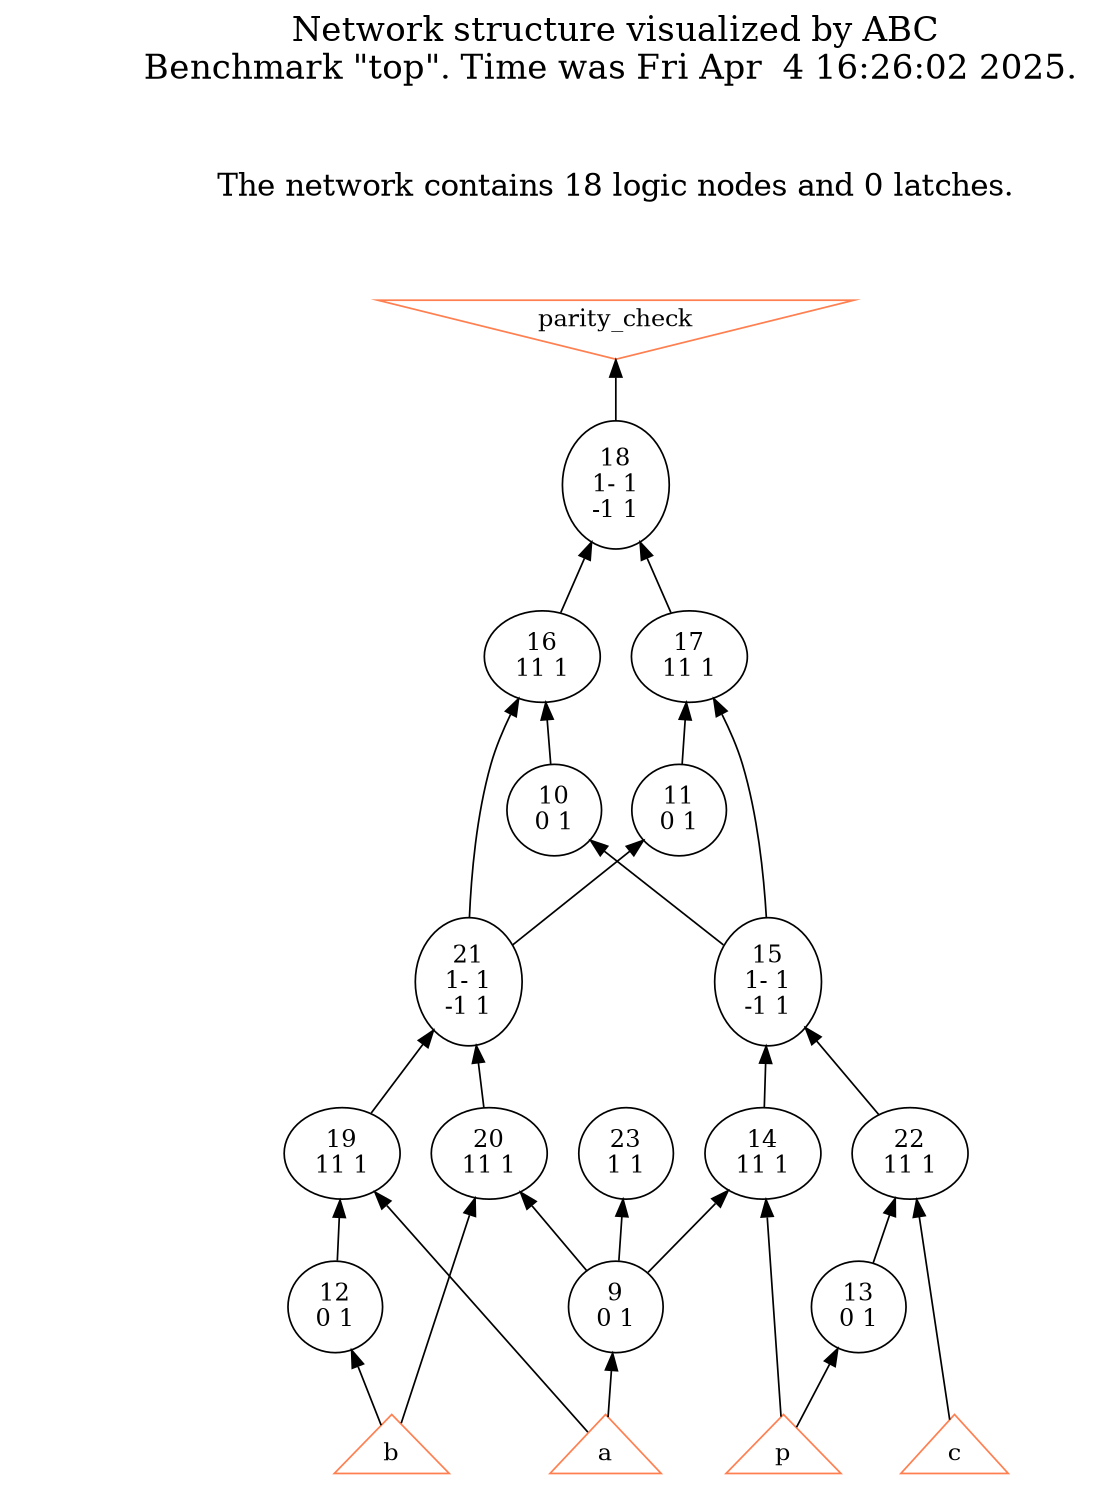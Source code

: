 # Network structure generated by ABC

digraph network {
size = "7.5,10";
center = true;
edge [dir = back];

{
  node [shape = plaintext];
  edge [style = invis];
  LevelTitle1 [label=""];
  LevelTitle2 [label=""];
  Level7 [label = ""];
  Level6 [label = ""];
  Level5 [label = ""];
  Level4 [label = ""];
  Level3 [label = ""];
  Level2 [label = ""];
  Level1 [label = ""];
  Level0 [label = ""];
  LevelTitle1 ->  LevelTitle2 ->  Level7 ->  Level6 ->  Level5 ->  Level4 ->  Level3 ->  Level2 ->  Level1 ->  Level0;
}

{
  rank = same;
  LevelTitle1;
  title1 [shape=plaintext,
          fontsize=20,
          fontname = "Times-Roman",
          label="Network structure visualized by ABC\nBenchmark \"top\". Time was Fri Apr  4 16:26:02 2025. "
         ];
}

{
  rank = same;
  LevelTitle2;
  title2 [shape=plaintext,
          fontsize=18,
          fontname = "Times-Roman",
          label="The network contains 18 logic nodes and 0 latches.\n"
         ];
}

{
  rank = same;
  Level7;
  Node5 [label = "parity_check", shape = invtriangle, color = coral, fillcolor = coral];
}

{
  rank = same;
  Level6;
  Node18 [label = "18\n1- 1\n-1 1", shape = ellipse];
}

{
  rank = same;
  Level5;
  Node16 [label = "16\n11 1", shape = ellipse];
  Node17 [label = "17\n11 1", shape = ellipse];
}

{
  rank = same;
  Level4;
  Node10 [label = "10\n0 1", shape = ellipse];
  Node11 [label = "11\n0 1", shape = ellipse];
}

{
  rank = same;
  Level3;
  Node15 [label = "15\n1- 1\n-1 1", shape = ellipse];
  Node21 [label = "21\n1- 1\n-1 1", shape = ellipse];
}

{
  rank = same;
  Level2;
  Node14 [label = "14\n11 1", shape = ellipse];
  Node19 [label = "19\n11 1", shape = ellipse];
  Node20 [label = "20\n11 1", shape = ellipse];
  Node22 [label = "22\n11 1", shape = ellipse];
  Node23 [label = "23\n1 1", shape = ellipse];
}

{
  rank = same;
  Level1;
  Node9 [label = "9\n0 1", shape = ellipse];
  Node12 [label = "12\n0 1", shape = ellipse];
  Node13 [label = "13\n0 1", shape = ellipse];
}

{
  rank = same;
  Level0;
  Node1 [label = "a", shape = triangle, color = coral, fillcolor = coral];
  Node2 [label = "b", shape = triangle, color = coral, fillcolor = coral];
  Node3 [label = "c", shape = triangle, color = coral, fillcolor = coral];
  Node4 [label = "p", shape = triangle, color = coral, fillcolor = coral];
}

title1 -> title2 [style = invis];
title2 -> Node5 [style = invis];
Node5 -> Node18 [style = solid];
Node9 -> Node1 [style = solid];
Node10 -> Node15 [style = solid];
Node11 -> Node21 [style = solid];
Node12 -> Node2 [style = solid];
Node13 -> Node4 [style = solid];
Node14 -> Node9 [style = solid];
Node14 -> Node4 [style = solid];
Node15 -> Node22 [style = solid];
Node15 -> Node14 [style = solid];
Node16 -> Node21 [style = solid];
Node16 -> Node10 [style = solid];
Node17 -> Node11 [style = solid];
Node17 -> Node15 [style = solid];
Node18 -> Node16 [style = solid];
Node18 -> Node17 [style = solid];
Node19 -> Node1 [style = solid];
Node19 -> Node12 [style = solid];
Node20 -> Node9 [style = solid];
Node20 -> Node2 [style = solid];
Node21 -> Node19 [style = solid];
Node21 -> Node20 [style = solid];
Node22 -> Node13 [style = solid];
Node22 -> Node3 [style = solid];
Node23 -> Node9 [style = solid];
}

